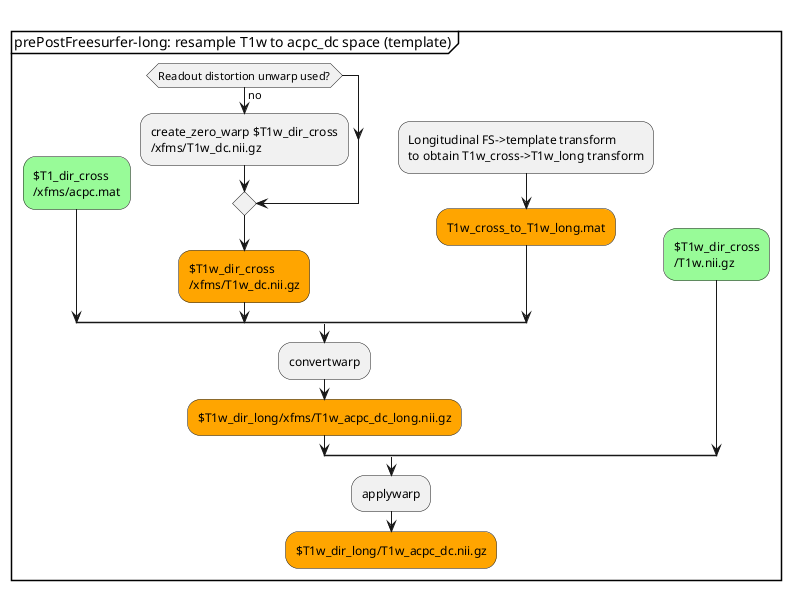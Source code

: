 @startuml
split
 
 group prePostFreesurfer-long: resample T1w to acpc_dc space (template)
 -[hidden]->
 split
 -[hidden]->
 split

  -[hidden]->
  #palegreen:$T1_dir_cross
  /xfms/acpc.mat;

   split again

   -[hidden]->
   if (Readout distortion unwarp used?) then (no)
     :create_zero_warp $T1w_dir_cross
     /xfms/T1w_dc.nii.gz;
   endif
   #orange:$T1w_dir_cross   
   /xfms/T1w_dc.nii.gz;

 split again
  -[hidden]->
  :Longitudinal FS->template transform  
  to obtain T1w_cross->T1w_long transform;
  #orange:T1w_cross_to_T1w_long.mat;
 end split
   :convertwarp;
   #orange:$T1w_dir_long/xfms/T1w_acpc_dc_long.nii.gz;
 split again
   -[hidden]->
   #palegreen:$T1w_dir_cross
   /T1w.nii.gz;
 end split
 :applywarp;
 #orange:$T1w_dir_long/T1w_acpc_dc.nii.gz;
end group
detach
@enduml
